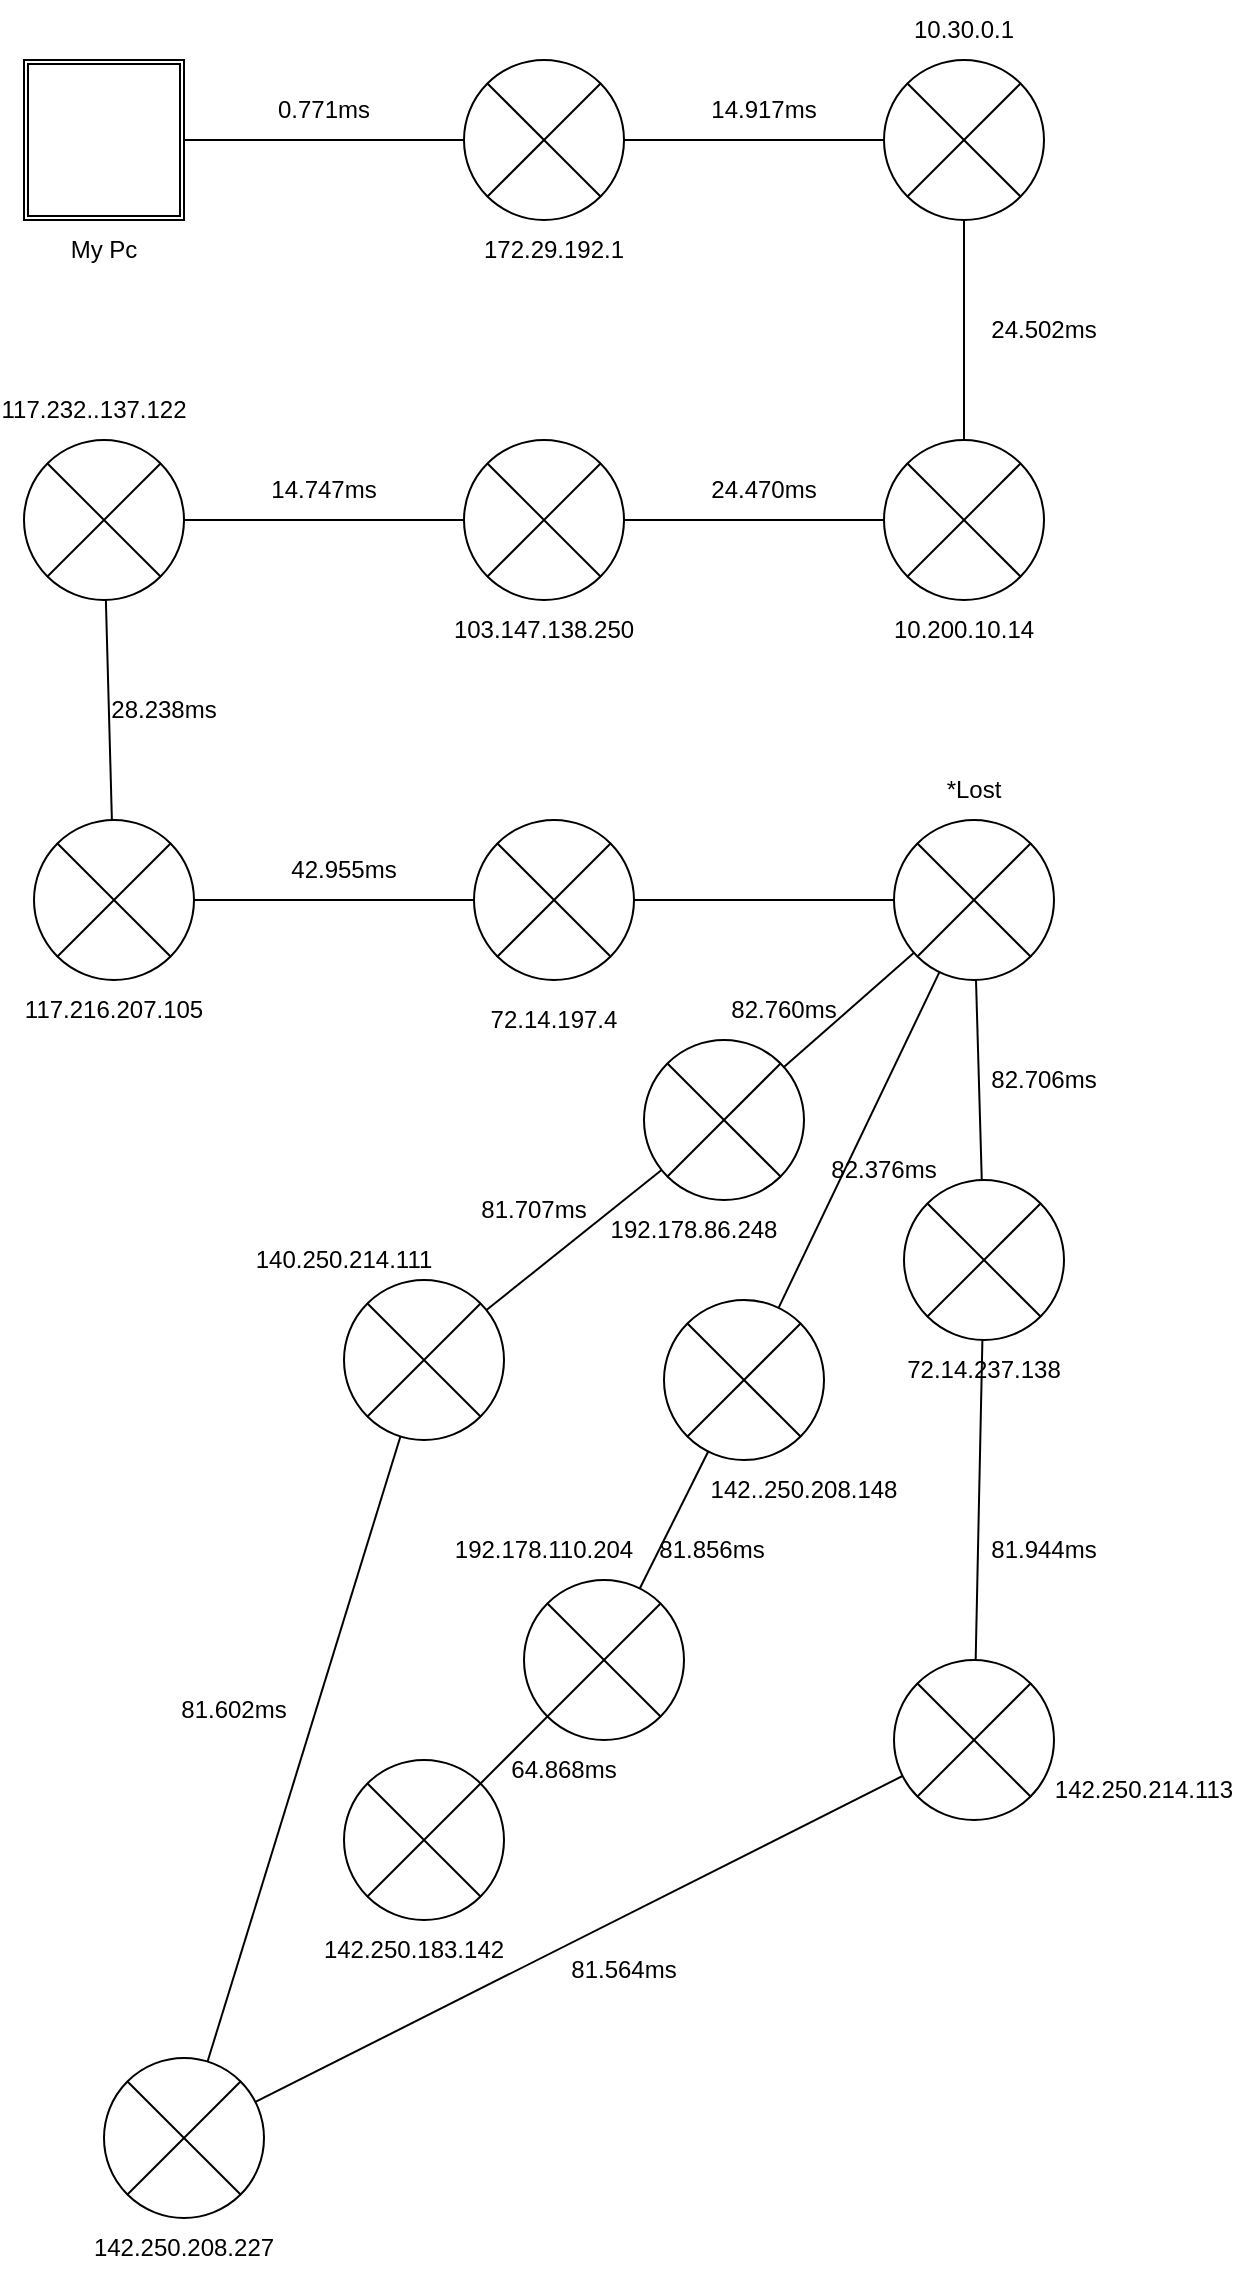 <mxfile version="24.7.6">
  <diagram name="Page-1" id="JGLrJj6uudFdhgXFJNZL">
    <mxGraphModel dx="1434" dy="772" grid="1" gridSize="10" guides="1" tooltips="1" connect="1" arrows="1" fold="1" page="1" pageScale="1" pageWidth="827" pageHeight="1169" math="0" shadow="0">
      <root>
        <mxCell id="0" />
        <mxCell id="1" parent="0" />
        <mxCell id="ZHzJpgnRnQhu1aiCEaPM-1" value="" style="shape=ext;double=1;whiteSpace=wrap;html=1;aspect=fixed;" vertex="1" parent="1">
          <mxGeometry x="100" y="90" width="80" height="80" as="geometry" />
        </mxCell>
        <mxCell id="ZHzJpgnRnQhu1aiCEaPM-2" value="" style="shape=sumEllipse;perimeter=ellipsePerimeter;whiteSpace=wrap;html=1;backgroundOutline=1;" vertex="1" parent="1">
          <mxGeometry x="320" y="90" width="80" height="80" as="geometry" />
        </mxCell>
        <mxCell id="ZHzJpgnRnQhu1aiCEaPM-3" value="" style="shape=sumEllipse;perimeter=ellipsePerimeter;whiteSpace=wrap;html=1;backgroundOutline=1;" vertex="1" parent="1">
          <mxGeometry x="530" y="90" width="80" height="80" as="geometry" />
        </mxCell>
        <mxCell id="ZHzJpgnRnQhu1aiCEaPM-4" value="" style="shape=sumEllipse;perimeter=ellipsePerimeter;whiteSpace=wrap;html=1;backgroundOutline=1;" vertex="1" parent="1">
          <mxGeometry x="320" y="280" width="80" height="80" as="geometry" />
        </mxCell>
        <mxCell id="ZHzJpgnRnQhu1aiCEaPM-5" value="" style="shape=sumEllipse;perimeter=ellipsePerimeter;whiteSpace=wrap;html=1;backgroundOutline=1;" vertex="1" parent="1">
          <mxGeometry x="530" y="280" width="80" height="80" as="geometry" />
        </mxCell>
        <mxCell id="ZHzJpgnRnQhu1aiCEaPM-6" value="" style="shape=sumEllipse;perimeter=ellipsePerimeter;whiteSpace=wrap;html=1;backgroundOutline=1;" vertex="1" parent="1">
          <mxGeometry x="100" y="280" width="80" height="80" as="geometry" />
        </mxCell>
        <mxCell id="ZHzJpgnRnQhu1aiCEaPM-7" value="" style="shape=sumEllipse;perimeter=ellipsePerimeter;whiteSpace=wrap;html=1;backgroundOutline=1;" vertex="1" parent="1">
          <mxGeometry x="325" y="470" width="80" height="80" as="geometry" />
        </mxCell>
        <mxCell id="ZHzJpgnRnQhu1aiCEaPM-8" value="" style="shape=sumEllipse;perimeter=ellipsePerimeter;whiteSpace=wrap;html=1;backgroundOutline=1;" vertex="1" parent="1">
          <mxGeometry x="535" y="470" width="80" height="80" as="geometry" />
        </mxCell>
        <mxCell id="ZHzJpgnRnQhu1aiCEaPM-9" value="" style="shape=sumEllipse;perimeter=ellipsePerimeter;whiteSpace=wrap;html=1;backgroundOutline=1;" vertex="1" parent="1">
          <mxGeometry x="105" y="470" width="80" height="80" as="geometry" />
        </mxCell>
        <mxCell id="ZHzJpgnRnQhu1aiCEaPM-10" value="" style="shape=sumEllipse;perimeter=ellipsePerimeter;whiteSpace=wrap;html=1;backgroundOutline=1;" vertex="1" parent="1">
          <mxGeometry x="260" y="940" width="80" height="80" as="geometry" />
        </mxCell>
        <mxCell id="ZHzJpgnRnQhu1aiCEaPM-11" value="" style="shape=sumEllipse;perimeter=ellipsePerimeter;whiteSpace=wrap;html=1;backgroundOutline=1;" vertex="1" parent="1">
          <mxGeometry x="540" y="650" width="80" height="80" as="geometry" />
        </mxCell>
        <mxCell id="ZHzJpgnRnQhu1aiCEaPM-12" value="" style="shape=sumEllipse;perimeter=ellipsePerimeter;whiteSpace=wrap;html=1;backgroundOutline=1;" vertex="1" parent="1">
          <mxGeometry x="140" y="1089" width="80" height="80" as="geometry" />
        </mxCell>
        <mxCell id="ZHzJpgnRnQhu1aiCEaPM-13" value="" style="endArrow=none;html=1;rounded=0;" edge="1" parent="1" source="ZHzJpgnRnQhu1aiCEaPM-1" target="ZHzJpgnRnQhu1aiCEaPM-2">
          <mxGeometry width="50" height="50" relative="1" as="geometry">
            <mxPoint x="340" y="420" as="sourcePoint" />
            <mxPoint x="390" y="370" as="targetPoint" />
          </mxGeometry>
        </mxCell>
        <mxCell id="ZHzJpgnRnQhu1aiCEaPM-14" value="" style="endArrow=none;html=1;rounded=0;" edge="1" parent="1" source="ZHzJpgnRnQhu1aiCEaPM-2" target="ZHzJpgnRnQhu1aiCEaPM-3">
          <mxGeometry width="50" height="50" relative="1" as="geometry">
            <mxPoint x="190" y="140" as="sourcePoint" />
            <mxPoint x="330" y="140" as="targetPoint" />
          </mxGeometry>
        </mxCell>
        <mxCell id="ZHzJpgnRnQhu1aiCEaPM-15" value="" style="endArrow=none;html=1;rounded=0;" edge="1" parent="1" source="ZHzJpgnRnQhu1aiCEaPM-5" target="ZHzJpgnRnQhu1aiCEaPM-3">
          <mxGeometry width="50" height="50" relative="1" as="geometry">
            <mxPoint x="200" y="150" as="sourcePoint" />
            <mxPoint x="340" y="150" as="targetPoint" />
          </mxGeometry>
        </mxCell>
        <mxCell id="ZHzJpgnRnQhu1aiCEaPM-16" value="" style="endArrow=none;html=1;rounded=0;" edge="1" parent="1" source="ZHzJpgnRnQhu1aiCEaPM-4" target="ZHzJpgnRnQhu1aiCEaPM-5">
          <mxGeometry width="50" height="50" relative="1" as="geometry">
            <mxPoint x="210" y="160" as="sourcePoint" />
            <mxPoint x="350" y="160" as="targetPoint" />
          </mxGeometry>
        </mxCell>
        <mxCell id="ZHzJpgnRnQhu1aiCEaPM-17" value="" style="endArrow=none;html=1;rounded=0;" edge="1" parent="1" source="ZHzJpgnRnQhu1aiCEaPM-6" target="ZHzJpgnRnQhu1aiCEaPM-4">
          <mxGeometry width="50" height="50" relative="1" as="geometry">
            <mxPoint x="220" y="170" as="sourcePoint" />
            <mxPoint x="360" y="170" as="targetPoint" />
          </mxGeometry>
        </mxCell>
        <mxCell id="ZHzJpgnRnQhu1aiCEaPM-18" value="" style="endArrow=none;html=1;rounded=0;" edge="1" parent="1" source="ZHzJpgnRnQhu1aiCEaPM-6" target="ZHzJpgnRnQhu1aiCEaPM-9">
          <mxGeometry width="50" height="50" relative="1" as="geometry">
            <mxPoint x="230" y="180" as="sourcePoint" />
            <mxPoint x="370" y="180" as="targetPoint" />
          </mxGeometry>
        </mxCell>
        <mxCell id="ZHzJpgnRnQhu1aiCEaPM-19" value="" style="endArrow=none;html=1;rounded=0;" edge="1" parent="1" source="ZHzJpgnRnQhu1aiCEaPM-9" target="ZHzJpgnRnQhu1aiCEaPM-7">
          <mxGeometry width="50" height="50" relative="1" as="geometry">
            <mxPoint x="240" y="190" as="sourcePoint" />
            <mxPoint x="380" y="190" as="targetPoint" />
          </mxGeometry>
        </mxCell>
        <mxCell id="ZHzJpgnRnQhu1aiCEaPM-20" value="" style="endArrow=none;html=1;rounded=0;" edge="1" parent="1" source="ZHzJpgnRnQhu1aiCEaPM-7" target="ZHzJpgnRnQhu1aiCEaPM-8">
          <mxGeometry width="50" height="50" relative="1" as="geometry">
            <mxPoint x="250" y="200" as="sourcePoint" />
            <mxPoint x="390" y="200" as="targetPoint" />
          </mxGeometry>
        </mxCell>
        <mxCell id="ZHzJpgnRnQhu1aiCEaPM-21" value="" style="endArrow=none;html=1;rounded=0;" edge="1" parent="1" source="ZHzJpgnRnQhu1aiCEaPM-8" target="ZHzJpgnRnQhu1aiCEaPM-11">
          <mxGeometry width="50" height="50" relative="1" as="geometry">
            <mxPoint x="260" y="210" as="sourcePoint" />
            <mxPoint x="400" y="210" as="targetPoint" />
          </mxGeometry>
        </mxCell>
        <mxCell id="ZHzJpgnRnQhu1aiCEaPM-23" value="" style="endArrow=none;html=1;rounded=0;" edge="1" parent="1" source="ZHzJpgnRnQhu1aiCEaPM-12" target="ZHzJpgnRnQhu1aiCEaPM-44">
          <mxGeometry width="50" height="50" relative="1" as="geometry">
            <mxPoint x="280" y="230" as="sourcePoint" />
            <mxPoint x="420" y="230" as="targetPoint" />
          </mxGeometry>
        </mxCell>
        <mxCell id="ZHzJpgnRnQhu1aiCEaPM-24" value="My Pc" style="text;strokeColor=none;align=center;fillColor=none;html=1;verticalAlign=middle;whiteSpace=wrap;rounded=0;" vertex="1" parent="1">
          <mxGeometry x="110" y="170" width="60" height="30" as="geometry" />
        </mxCell>
        <mxCell id="ZHzJpgnRnQhu1aiCEaPM-26" value="10.30.0.1" style="text;strokeColor=none;align=center;fillColor=none;html=1;verticalAlign=middle;whiteSpace=wrap;rounded=0;" vertex="1" parent="1">
          <mxGeometry x="540" y="60" width="60" height="30" as="geometry" />
        </mxCell>
        <mxCell id="ZHzJpgnRnQhu1aiCEaPM-27" value="10.200.10.14" style="text;strokeColor=none;align=center;fillColor=none;html=1;verticalAlign=middle;whiteSpace=wrap;rounded=0;" vertex="1" parent="1">
          <mxGeometry x="540" y="360" width="60" height="30" as="geometry" />
        </mxCell>
        <mxCell id="ZHzJpgnRnQhu1aiCEaPM-28" value="103.147.138.250" style="text;strokeColor=none;align=center;fillColor=none;html=1;verticalAlign=middle;whiteSpace=wrap;rounded=0;" vertex="1" parent="1">
          <mxGeometry x="330" y="360" width="60" height="30" as="geometry" />
        </mxCell>
        <mxCell id="ZHzJpgnRnQhu1aiCEaPM-29" value="117.232..137.122" style="text;strokeColor=none;align=center;fillColor=none;html=1;verticalAlign=middle;whiteSpace=wrap;rounded=0;" vertex="1" parent="1">
          <mxGeometry x="105" y="250" width="60" height="30" as="geometry" />
        </mxCell>
        <mxCell id="ZHzJpgnRnQhu1aiCEaPM-30" value="117.216.207.105" style="text;strokeColor=none;align=center;fillColor=none;html=1;verticalAlign=middle;whiteSpace=wrap;rounded=0;" vertex="1" parent="1">
          <mxGeometry x="115" y="550" width="60" height="30" as="geometry" />
        </mxCell>
        <mxCell id="ZHzJpgnRnQhu1aiCEaPM-31" value="72.14.197.4" style="text;strokeColor=none;align=center;fillColor=none;html=1;verticalAlign=middle;whiteSpace=wrap;rounded=0;" vertex="1" parent="1">
          <mxGeometry x="335" y="555" width="60" height="30" as="geometry" />
        </mxCell>
        <mxCell id="ZHzJpgnRnQhu1aiCEaPM-32" value="*Lost" style="text;strokeColor=none;align=center;fillColor=none;html=1;verticalAlign=middle;whiteSpace=wrap;rounded=0;" vertex="1" parent="1">
          <mxGeometry x="545" y="440" width="60" height="30" as="geometry" />
        </mxCell>
        <mxCell id="ZHzJpgnRnQhu1aiCEaPM-33" value="72.14.237.138" style="text;strokeColor=none;align=center;fillColor=none;html=1;verticalAlign=middle;whiteSpace=wrap;rounded=0;" vertex="1" parent="1">
          <mxGeometry x="550" y="730" width="60" height="30" as="geometry" />
        </mxCell>
        <mxCell id="ZHzJpgnRnQhu1aiCEaPM-34" value="142.250.183.142" style="text;strokeColor=none;align=center;fillColor=none;html=1;verticalAlign=middle;whiteSpace=wrap;rounded=0;" vertex="1" parent="1">
          <mxGeometry x="265" y="1020" width="60" height="30" as="geometry" />
        </mxCell>
        <mxCell id="ZHzJpgnRnQhu1aiCEaPM-35" value="142.250.208.227" style="text;strokeColor=none;align=center;fillColor=none;html=1;verticalAlign=middle;whiteSpace=wrap;rounded=0;" vertex="1" parent="1">
          <mxGeometry x="150" y="1169" width="60" height="30" as="geometry" />
        </mxCell>
        <mxCell id="ZHzJpgnRnQhu1aiCEaPM-37" value="172.29.192.1" style="text;strokeColor=none;align=center;fillColor=none;html=1;verticalAlign=middle;whiteSpace=wrap;rounded=0;" vertex="1" parent="1">
          <mxGeometry x="335" y="170" width="60" height="30" as="geometry" />
        </mxCell>
        <mxCell id="ZHzJpgnRnQhu1aiCEaPM-38" value="" style="shape=sumEllipse;perimeter=ellipsePerimeter;whiteSpace=wrap;html=1;backgroundOutline=1;" vertex="1" parent="1">
          <mxGeometry x="420" y="710" width="80" height="80" as="geometry" />
        </mxCell>
        <mxCell id="ZHzJpgnRnQhu1aiCEaPM-39" value="" style="shape=sumEllipse;perimeter=ellipsePerimeter;whiteSpace=wrap;html=1;backgroundOutline=1;" vertex="1" parent="1">
          <mxGeometry x="410" y="580" width="80" height="80" as="geometry" />
        </mxCell>
        <mxCell id="ZHzJpgnRnQhu1aiCEaPM-40" value="" style="endArrow=none;html=1;rounded=0;" edge="1" parent="1" source="ZHzJpgnRnQhu1aiCEaPM-39" target="ZHzJpgnRnQhu1aiCEaPM-8">
          <mxGeometry width="50" height="50" relative="1" as="geometry">
            <mxPoint x="340" y="620" as="sourcePoint" />
            <mxPoint x="390" y="570" as="targetPoint" />
          </mxGeometry>
        </mxCell>
        <mxCell id="ZHzJpgnRnQhu1aiCEaPM-41" value="" style="endArrow=none;html=1;rounded=0;" edge="1" parent="1" source="ZHzJpgnRnQhu1aiCEaPM-38" target="ZHzJpgnRnQhu1aiCEaPM-8">
          <mxGeometry width="50" height="50" relative="1" as="geometry">
            <mxPoint x="340" y="620" as="sourcePoint" />
            <mxPoint x="390" y="570" as="targetPoint" />
          </mxGeometry>
        </mxCell>
        <mxCell id="ZHzJpgnRnQhu1aiCEaPM-42" value="142..250.208.148" style="text;strokeColor=none;align=center;fillColor=none;html=1;verticalAlign=middle;whiteSpace=wrap;rounded=0;" vertex="1" parent="1">
          <mxGeometry x="460" y="790" width="60" height="30" as="geometry" />
        </mxCell>
        <mxCell id="ZHzJpgnRnQhu1aiCEaPM-43" value="192.178.86.248" style="text;strokeColor=none;align=center;fillColor=none;html=1;verticalAlign=middle;whiteSpace=wrap;rounded=0;" vertex="1" parent="1">
          <mxGeometry x="405" y="660" width="60" height="30" as="geometry" />
        </mxCell>
        <mxCell id="ZHzJpgnRnQhu1aiCEaPM-44" value="" style="shape=sumEllipse;perimeter=ellipsePerimeter;whiteSpace=wrap;html=1;backgroundOutline=1;" vertex="1" parent="1">
          <mxGeometry x="260" y="700" width="80" height="80" as="geometry" />
        </mxCell>
        <mxCell id="ZHzJpgnRnQhu1aiCEaPM-46" value="" style="shape=sumEllipse;perimeter=ellipsePerimeter;whiteSpace=wrap;html=1;backgroundOutline=1;" vertex="1" parent="1">
          <mxGeometry x="350" y="850" width="80" height="80" as="geometry" />
        </mxCell>
        <mxCell id="ZHzJpgnRnQhu1aiCEaPM-47" value="" style="shape=sumEllipse;perimeter=ellipsePerimeter;whiteSpace=wrap;html=1;backgroundOutline=1;" vertex="1" parent="1">
          <mxGeometry x="535" y="890" width="80" height="80" as="geometry" />
        </mxCell>
        <mxCell id="ZHzJpgnRnQhu1aiCEaPM-48" value="" style="endArrow=none;html=1;rounded=0;" edge="1" parent="1" source="ZHzJpgnRnQhu1aiCEaPM-39" target="ZHzJpgnRnQhu1aiCEaPM-44">
          <mxGeometry width="50" height="50" relative="1" as="geometry">
            <mxPoint x="490" y="604" as="sourcePoint" />
            <mxPoint x="555" y="546" as="targetPoint" />
          </mxGeometry>
        </mxCell>
        <mxCell id="ZHzJpgnRnQhu1aiCEaPM-49" value="" style="endArrow=none;html=1;rounded=0;" edge="1" parent="1" source="ZHzJpgnRnQhu1aiCEaPM-46" target="ZHzJpgnRnQhu1aiCEaPM-38">
          <mxGeometry width="50" height="50" relative="1" as="geometry">
            <mxPoint x="720" y="860" as="sourcePoint" />
            <mxPoint x="770" y="810" as="targetPoint" />
          </mxGeometry>
        </mxCell>
        <mxCell id="ZHzJpgnRnQhu1aiCEaPM-50" value="" style="endArrow=none;html=1;rounded=0;" edge="1" parent="1" source="ZHzJpgnRnQhu1aiCEaPM-11" target="ZHzJpgnRnQhu1aiCEaPM-47">
          <mxGeometry width="50" height="50" relative="1" as="geometry">
            <mxPoint x="500" y="614" as="sourcePoint" />
            <mxPoint x="565" y="556" as="targetPoint" />
          </mxGeometry>
        </mxCell>
        <mxCell id="ZHzJpgnRnQhu1aiCEaPM-52" value="140.250.214.111" style="text;strokeColor=none;align=center;fillColor=none;html=1;verticalAlign=middle;whiteSpace=wrap;rounded=0;" vertex="1" parent="1">
          <mxGeometry x="230" y="675" width="60" height="30" as="geometry" />
        </mxCell>
        <mxCell id="ZHzJpgnRnQhu1aiCEaPM-53" value="192.178.110.204" style="text;strokeColor=none;align=center;fillColor=none;html=1;verticalAlign=middle;whiteSpace=wrap;rounded=0;" vertex="1" parent="1">
          <mxGeometry x="330" y="820" width="60" height="30" as="geometry" />
        </mxCell>
        <mxCell id="ZHzJpgnRnQhu1aiCEaPM-54" value="142.250.214.113" style="text;strokeColor=none;align=center;fillColor=none;html=1;verticalAlign=middle;whiteSpace=wrap;rounded=0;" vertex="1" parent="1">
          <mxGeometry x="630" y="940" width="60" height="30" as="geometry" />
        </mxCell>
        <mxCell id="ZHzJpgnRnQhu1aiCEaPM-60" value="" style="endArrow=none;html=1;rounded=0;" edge="1" parent="1" source="ZHzJpgnRnQhu1aiCEaPM-12" target="ZHzJpgnRnQhu1aiCEaPM-47">
          <mxGeometry width="50" height="50" relative="1" as="geometry">
            <mxPoint x="400" y="1160" as="sourcePoint" />
            <mxPoint x="450" y="1110" as="targetPoint" />
          </mxGeometry>
        </mxCell>
        <mxCell id="ZHzJpgnRnQhu1aiCEaPM-61" value="" style="endArrow=none;html=1;rounded=0;" edge="1" parent="1" source="ZHzJpgnRnQhu1aiCEaPM-10" target="ZHzJpgnRnQhu1aiCEaPM-46">
          <mxGeometry width="50" height="50" relative="1" as="geometry">
            <mxPoint x="400" y="1160" as="sourcePoint" />
            <mxPoint x="450" y="1110" as="targetPoint" />
          </mxGeometry>
        </mxCell>
        <mxCell id="ZHzJpgnRnQhu1aiCEaPM-64" value="0.771ms" style="text;strokeColor=none;align=center;fillColor=none;html=1;verticalAlign=middle;whiteSpace=wrap;rounded=0;" vertex="1" parent="1">
          <mxGeometry x="220" y="100" width="60" height="30" as="geometry" />
        </mxCell>
        <mxCell id="ZHzJpgnRnQhu1aiCEaPM-65" value="14.917ms" style="text;strokeColor=none;align=center;fillColor=none;html=1;verticalAlign=middle;whiteSpace=wrap;rounded=0;" vertex="1" parent="1">
          <mxGeometry x="440" y="100" width="60" height="30" as="geometry" />
        </mxCell>
        <mxCell id="ZHzJpgnRnQhu1aiCEaPM-66" value="24.502ms" style="text;strokeColor=none;align=center;fillColor=none;html=1;verticalAlign=middle;whiteSpace=wrap;rounded=0;" vertex="1" parent="1">
          <mxGeometry x="580" y="210" width="60" height="30" as="geometry" />
        </mxCell>
        <mxCell id="ZHzJpgnRnQhu1aiCEaPM-67" value="24.470ms" style="text;strokeColor=none;align=center;fillColor=none;html=1;verticalAlign=middle;whiteSpace=wrap;rounded=0;" vertex="1" parent="1">
          <mxGeometry x="440" y="290" width="60" height="30" as="geometry" />
        </mxCell>
        <mxCell id="ZHzJpgnRnQhu1aiCEaPM-68" value="14.747ms" style="text;strokeColor=none;align=center;fillColor=none;html=1;verticalAlign=middle;whiteSpace=wrap;rounded=0;" vertex="1" parent="1">
          <mxGeometry x="220" y="290" width="60" height="30" as="geometry" />
        </mxCell>
        <mxCell id="ZHzJpgnRnQhu1aiCEaPM-70" value="28.238ms" style="text;strokeColor=none;align=center;fillColor=none;html=1;verticalAlign=middle;whiteSpace=wrap;rounded=0;" vertex="1" parent="1">
          <mxGeometry x="140" y="400" width="60" height="30" as="geometry" />
        </mxCell>
        <mxCell id="ZHzJpgnRnQhu1aiCEaPM-71" value="42.955ms" style="text;strokeColor=none;align=center;fillColor=none;html=1;verticalAlign=middle;whiteSpace=wrap;rounded=0;" vertex="1" parent="1">
          <mxGeometry x="230" y="480" width="60" height="30" as="geometry" />
        </mxCell>
        <mxCell id="ZHzJpgnRnQhu1aiCEaPM-72" value="82.706ms" style="text;strokeColor=none;align=center;fillColor=none;html=1;verticalAlign=middle;whiteSpace=wrap;rounded=0;" vertex="1" parent="1">
          <mxGeometry x="580" y="585" width="60" height="30" as="geometry" />
        </mxCell>
        <mxCell id="ZHzJpgnRnQhu1aiCEaPM-73" value="82.376ms" style="text;strokeColor=none;align=center;fillColor=none;html=1;verticalAlign=middle;whiteSpace=wrap;rounded=0;" vertex="1" parent="1">
          <mxGeometry x="500" y="630" width="60" height="30" as="geometry" />
        </mxCell>
        <mxCell id="ZHzJpgnRnQhu1aiCEaPM-77" value="82.760ms" style="text;strokeColor=none;align=center;fillColor=none;html=1;verticalAlign=middle;whiteSpace=wrap;rounded=0;" vertex="1" parent="1">
          <mxGeometry x="450" y="550" width="60" height="30" as="geometry" />
        </mxCell>
        <mxCell id="ZHzJpgnRnQhu1aiCEaPM-78" value="81.707ms" style="text;strokeColor=none;align=center;fillColor=none;html=1;verticalAlign=middle;whiteSpace=wrap;rounded=0;" vertex="1" parent="1">
          <mxGeometry x="325" y="650" width="60" height="30" as="geometry" />
        </mxCell>
        <mxCell id="ZHzJpgnRnQhu1aiCEaPM-79" value="81.856ms" style="text;strokeColor=none;align=center;fillColor=none;html=1;verticalAlign=middle;whiteSpace=wrap;rounded=0;" vertex="1" parent="1">
          <mxGeometry x="414" y="820" width="60" height="30" as="geometry" />
        </mxCell>
        <mxCell id="ZHzJpgnRnQhu1aiCEaPM-80" value="81.944ms" style="text;strokeColor=none;align=center;fillColor=none;html=1;verticalAlign=middle;whiteSpace=wrap;rounded=0;" vertex="1" parent="1">
          <mxGeometry x="580" y="820" width="60" height="30" as="geometry" />
        </mxCell>
        <mxCell id="ZHzJpgnRnQhu1aiCEaPM-81" value="81.602ms" style="text;strokeColor=none;align=center;fillColor=none;html=1;verticalAlign=middle;whiteSpace=wrap;rounded=0;" vertex="1" parent="1">
          <mxGeometry x="175" y="900" width="60" height="30" as="geometry" />
        </mxCell>
        <mxCell id="ZHzJpgnRnQhu1aiCEaPM-82" value="81.564ms" style="text;strokeColor=none;align=center;fillColor=none;html=1;verticalAlign=middle;whiteSpace=wrap;rounded=0;" vertex="1" parent="1">
          <mxGeometry x="370" y="1030" width="60" height="30" as="geometry" />
        </mxCell>
        <mxCell id="ZHzJpgnRnQhu1aiCEaPM-83" value="64.868ms" style="text;strokeColor=none;align=center;fillColor=none;html=1;verticalAlign=middle;whiteSpace=wrap;rounded=0;" vertex="1" parent="1">
          <mxGeometry x="340" y="930" width="60" height="30" as="geometry" />
        </mxCell>
      </root>
    </mxGraphModel>
  </diagram>
</mxfile>
